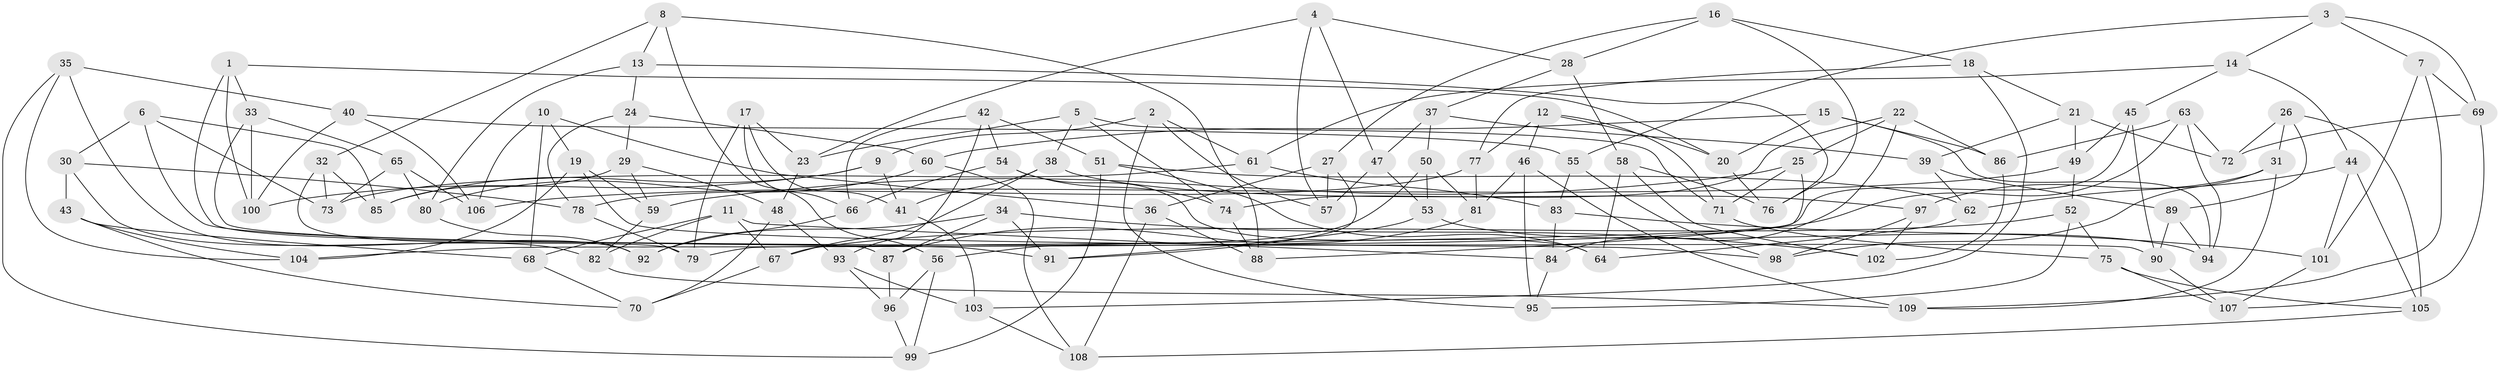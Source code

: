 // Generated by graph-tools (version 1.1) at 2025/50/03/09/25 03:50:48]
// undirected, 109 vertices, 218 edges
graph export_dot {
graph [start="1"]
  node [color=gray90,style=filled];
  1;
  2;
  3;
  4;
  5;
  6;
  7;
  8;
  9;
  10;
  11;
  12;
  13;
  14;
  15;
  16;
  17;
  18;
  19;
  20;
  21;
  22;
  23;
  24;
  25;
  26;
  27;
  28;
  29;
  30;
  31;
  32;
  33;
  34;
  35;
  36;
  37;
  38;
  39;
  40;
  41;
  42;
  43;
  44;
  45;
  46;
  47;
  48;
  49;
  50;
  51;
  52;
  53;
  54;
  55;
  56;
  57;
  58;
  59;
  60;
  61;
  62;
  63;
  64;
  65;
  66;
  67;
  68;
  69;
  70;
  71;
  72;
  73;
  74;
  75;
  76;
  77;
  78;
  79;
  80;
  81;
  82;
  83;
  84;
  85;
  86;
  87;
  88;
  89;
  90;
  91;
  92;
  93;
  94;
  95;
  96;
  97;
  98;
  99;
  100;
  101;
  102;
  103;
  104;
  105;
  106;
  107;
  108;
  109;
  1 -- 100;
  1 -- 20;
  1 -- 87;
  1 -- 33;
  2 -- 61;
  2 -- 95;
  2 -- 57;
  2 -- 9;
  3 -- 69;
  3 -- 7;
  3 -- 14;
  3 -- 55;
  4 -- 28;
  4 -- 47;
  4 -- 23;
  4 -- 57;
  5 -- 71;
  5 -- 38;
  5 -- 23;
  5 -- 74;
  6 -- 91;
  6 -- 85;
  6 -- 30;
  6 -- 73;
  7 -- 109;
  7 -- 69;
  7 -- 101;
  8 -- 13;
  8 -- 88;
  8 -- 56;
  8 -- 32;
  9 -- 100;
  9 -- 85;
  9 -- 41;
  10 -- 36;
  10 -- 106;
  10 -- 68;
  10 -- 19;
  11 -- 68;
  11 -- 82;
  11 -- 84;
  11 -- 67;
  12 -- 77;
  12 -- 71;
  12 -- 20;
  12 -- 46;
  13 -- 80;
  13 -- 76;
  13 -- 24;
  14 -- 45;
  14 -- 44;
  14 -- 61;
  15 -- 86;
  15 -- 60;
  15 -- 94;
  15 -- 20;
  16 -- 28;
  16 -- 27;
  16 -- 18;
  16 -- 76;
  17 -- 66;
  17 -- 41;
  17 -- 23;
  17 -- 79;
  18 -- 77;
  18 -- 103;
  18 -- 21;
  19 -- 104;
  19 -- 59;
  19 -- 98;
  20 -- 76;
  21 -- 72;
  21 -- 49;
  21 -- 39;
  22 -- 84;
  22 -- 74;
  22 -- 86;
  22 -- 25;
  23 -- 48;
  24 -- 78;
  24 -- 60;
  24 -- 29;
  25 -- 79;
  25 -- 59;
  25 -- 71;
  26 -- 105;
  26 -- 72;
  26 -- 89;
  26 -- 31;
  27 -- 36;
  27 -- 91;
  27 -- 57;
  28 -- 37;
  28 -- 58;
  29 -- 48;
  29 -- 85;
  29 -- 59;
  30 -- 43;
  30 -- 82;
  30 -- 78;
  31 -- 97;
  31 -- 109;
  31 -- 98;
  32 -- 79;
  32 -- 85;
  32 -- 73;
  33 -- 100;
  33 -- 90;
  33 -- 65;
  34 -- 91;
  34 -- 87;
  34 -- 92;
  34 -- 102;
  35 -- 104;
  35 -- 40;
  35 -- 99;
  35 -- 92;
  36 -- 108;
  36 -- 88;
  37 -- 47;
  37 -- 50;
  37 -- 39;
  38 -- 41;
  38 -- 67;
  38 -- 97;
  39 -- 62;
  39 -- 89;
  40 -- 106;
  40 -- 55;
  40 -- 100;
  41 -- 103;
  42 -- 54;
  42 -- 66;
  42 -- 51;
  42 -- 93;
  43 -- 68;
  43 -- 70;
  43 -- 104;
  44 -- 62;
  44 -- 105;
  44 -- 101;
  45 -- 49;
  45 -- 90;
  45 -- 104;
  46 -- 81;
  46 -- 109;
  46 -- 95;
  47 -- 57;
  47 -- 53;
  48 -- 70;
  48 -- 93;
  49 -- 106;
  49 -- 52;
  50 -- 56;
  50 -- 81;
  50 -- 53;
  51 -- 62;
  51 -- 99;
  51 -- 64;
  52 -- 75;
  52 -- 67;
  52 -- 95;
  53 -- 91;
  53 -- 94;
  54 -- 66;
  54 -- 74;
  54 -- 64;
  55 -- 98;
  55 -- 83;
  56 -- 99;
  56 -- 96;
  58 -- 76;
  58 -- 64;
  58 -- 102;
  59 -- 82;
  60 -- 108;
  60 -- 80;
  61 -- 73;
  61 -- 83;
  62 -- 64;
  63 -- 88;
  63 -- 94;
  63 -- 72;
  63 -- 86;
  65 -- 106;
  65 -- 73;
  65 -- 80;
  66 -- 92;
  67 -- 70;
  68 -- 70;
  69 -- 72;
  69 -- 107;
  71 -- 75;
  74 -- 88;
  75 -- 105;
  75 -- 107;
  77 -- 78;
  77 -- 81;
  78 -- 79;
  80 -- 92;
  81 -- 87;
  82 -- 109;
  83 -- 101;
  83 -- 84;
  84 -- 95;
  86 -- 102;
  87 -- 96;
  89 -- 90;
  89 -- 94;
  90 -- 107;
  93 -- 96;
  93 -- 103;
  96 -- 99;
  97 -- 98;
  97 -- 102;
  101 -- 107;
  103 -- 108;
  105 -- 108;
}
